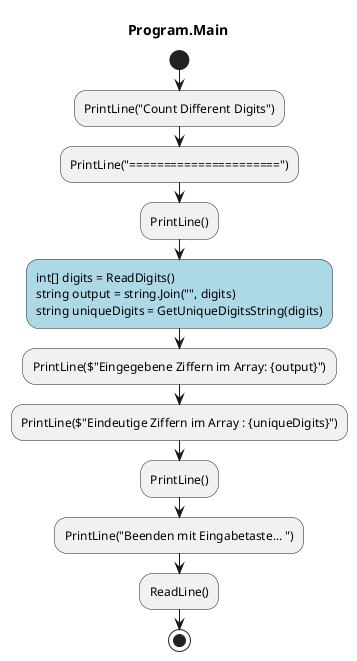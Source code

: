 @startuml Program.Main
title Program.Main
start
:PrintLine("Count Different Digits");
:PrintLine("======================");
:PrintLine();
#LightBlue:int[] digits = ReadDigits()
string output = string.Join("", digits)
string uniqueDigits = GetUniqueDigitsString(digits);
:PrintLine($"Eingegebene Ziffern im Array: {output}");
:PrintLine($"Eindeutige Ziffern im Array : {uniqueDigits}");
:PrintLine();
:PrintLine("Beenden mit Eingabetaste... ");
:ReadLine();
stop
@enduml
